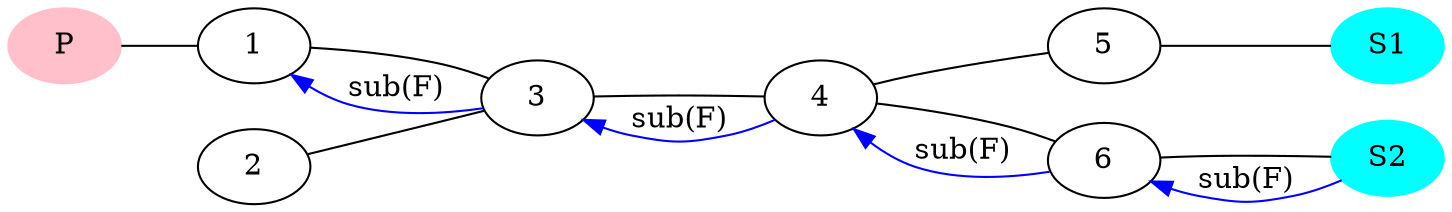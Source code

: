 # Subscription S2
digraph G {
    rankdir=LR;

    P [style = filled, color=pink];
    S1, S2 [style=filled, color=cyan];
    1,2,3,4,5,6;

    subgraph network {
        edge [dir=none]
        P -> 1
        1 -> 3
        2 -> 3
        3 -> 4
        4 -> 5
        4 -> 6
        5 -> S1
        6 -> S2
    }

    subgraph subscription {
        edge [dir="back",color=blue];
        6 -> S2 [label="sub(F)"];
        4 -> 6 [label="sub(F)"];
        3 -> 4 [label="sub(F)"];
        1 -> 3 [label="sub(F)"];
    }
}
